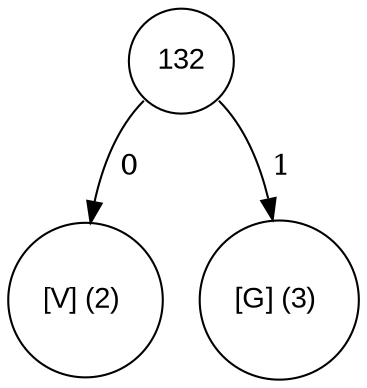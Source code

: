digraph tree {
	node [fontname="Arial", shape="circle", width=0.5]; 

132:se -> 71 [label = " 1"]; 
71 [label = "[G] (3) "]; 
132:sw -> 86 [label = " 0"]; 
86 [label = "[V] (2) "]; 
}
